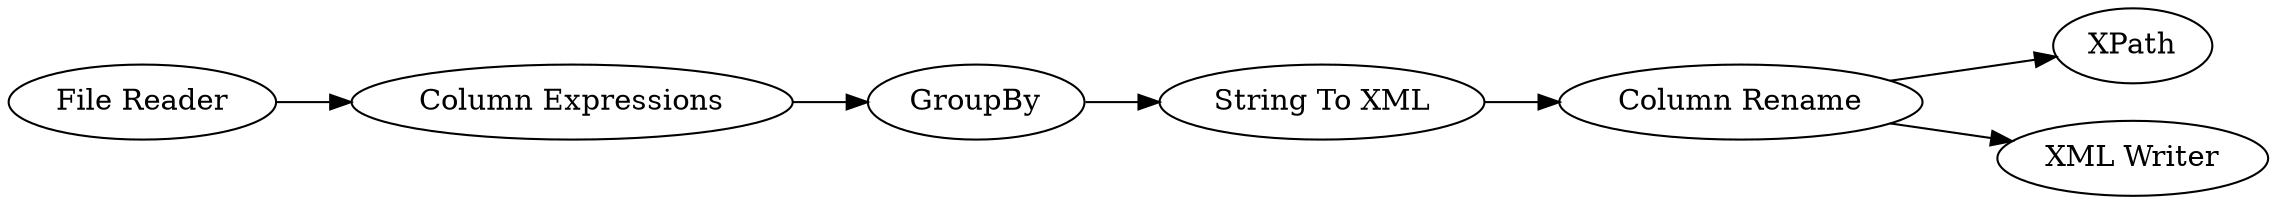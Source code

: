digraph {
	10 [label=XPath]
	14 [label="File Reader"]
	15 [label="Column Expressions"]
	16 [label=GroupBy]
	17 [label="String To XML"]
	19 [label="Column Rename"]
	20 [label="XML Writer"]
	14 -> 15
	15 -> 16
	16 -> 17
	17 -> 19
	19 -> 20
	19 -> 10
	rankdir=LR
}
